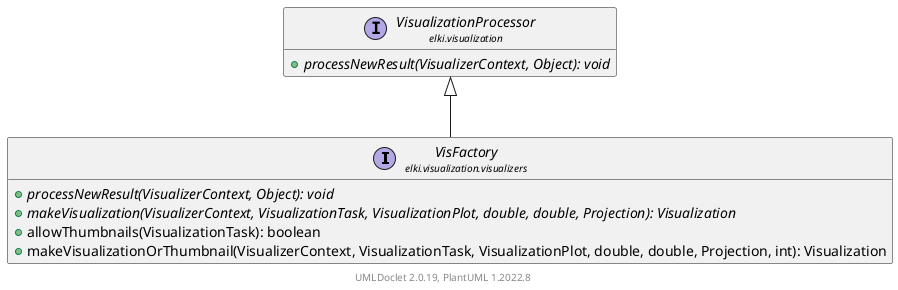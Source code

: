 @startuml
    remove .*\.(Instance|Par|Parameterizer|Factory)$
    set namespaceSeparator none
    hide empty fields
    hide empty methods

    interface "<size:14>VisFactory\n<size:10>elki.visualization.visualizers" as elki.visualization.visualizers.VisFactory [[VisFactory.html]] {
        {abstract} +processNewResult(VisualizerContext, Object): void
        {abstract} +makeVisualization(VisualizerContext, VisualizationTask, VisualizationPlot, double, double, Projection): Visualization
        +allowThumbnails(VisualizationTask): boolean
        +makeVisualizationOrThumbnail(VisualizerContext, VisualizationTask, VisualizationPlot, double, double, Projection, int): Visualization
    }

    interface "<size:14>VisualizationProcessor\n<size:10>elki.visualization" as elki.visualization.VisualizationProcessor [[../VisualizationProcessor.html]] {
        {abstract} +processNewResult(VisualizerContext, Object): void
    }

    elki.visualization.VisualizationProcessor <|-- elki.visualization.visualizers.VisFactory

    center footer UMLDoclet 2.0.19, PlantUML 1.2022.8
@enduml
